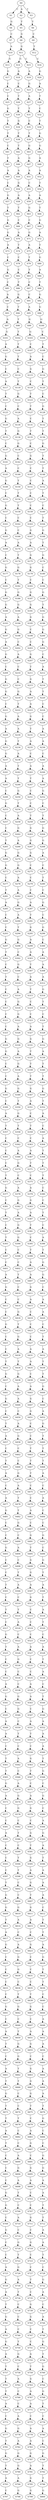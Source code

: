 strict digraph  {
	S0 -> S1 [ label = C ];
	S0 -> S2 [ label = A ];
	S0 -> S3 [ label = T ];
	S1 -> S4 [ label = G ];
	S2 -> S5 [ label = T ];
	S3 -> S6 [ label = T ];
	S4 -> S7 [ label = C ];
	S5 -> S8 [ label = G ];
	S6 -> S9 [ label = C ];
	S7 -> S10 [ label = A ];
	S8 -> S11 [ label = G ];
	S9 -> S12 [ label = T ];
	S10 -> S13 [ label = G ];
	S11 -> S14 [ label = G ];
	S11 -> S15 [ label = C ];
	S12 -> S16 [ label = C ];
	S13 -> S17 [ label = G ];
	S14 -> S18 [ label = A ];
	S15 -> S19 [ label = A ];
	S16 -> S20 [ label = G ];
	S17 -> S21 [ label = C ];
	S18 -> S22 [ label = C ];
	S19 -> S23 [ label = G ];
	S20 -> S24 [ label = A ];
	S21 -> S25 [ label = C ];
	S22 -> S26 [ label = T ];
	S23 -> S27 [ label = A ];
	S24 -> S28 [ label = T ];
	S25 -> S29 [ label = G ];
	S26 -> S30 [ label = T ];
	S27 -> S31 [ label = T ];
	S28 -> S32 [ label = C ];
	S29 -> S33 [ label = T ];
	S30 -> S34 [ label = G ];
	S31 -> S35 [ label = C ];
	S32 -> S36 [ label = T ];
	S33 -> S37 [ label = T ];
	S34 -> S38 [ label = T ];
	S35 -> S39 [ label = T ];
	S36 -> S40 [ label = G ];
	S37 -> S41 [ label = C ];
	S38 -> S42 [ label = T ];
	S39 -> S43 [ label = G ];
	S40 -> S44 [ label = G ];
	S41 -> S45 [ label = T ];
	S42 -> S46 [ label = A ];
	S43 -> S47 [ label = G ];
	S44 -> S48 [ label = A ];
	S45 -> S49 [ label = A ];
	S46 -> S50 [ label = A ];
	S47 -> S51 [ label = A ];
	S48 -> S52 [ label = A ];
	S49 -> S53 [ label = C ];
	S50 -> S54 [ label = G ];
	S51 -> S55 [ label = C ];
	S52 -> S56 [ label = T ];
	S53 -> S57 [ label = G ];
	S54 -> S58 [ label = A ];
	S55 -> S59 [ label = A ];
	S56 -> S60 [ label = A ];
	S57 -> S61 [ label = T ];
	S58 -> S62 [ label = T ];
	S59 -> S63 [ label = G ];
	S60 -> S64 [ label = T ];
	S61 -> S65 [ label = G ];
	S62 -> S66 [ label = C ];
	S63 -> S67 [ label = C ];
	S64 -> S68 [ label = G ];
	S65 -> S69 [ label = G ];
	S66 -> S70 [ label = A ];
	S67 -> S71 [ label = G ];
	S68 -> S72 [ label = A ];
	S69 -> S73 [ label = A ];
	S70 -> S74 [ label = T ];
	S71 -> S75 [ label = A ];
	S72 -> S76 [ label = T ];
	S73 -> S77 [ label = C ];
	S74 -> S78 [ label = C ];
	S75 -> S79 [ label = T ];
	S76 -> S80 [ label = G ];
	S77 -> S81 [ label = G ];
	S78 -> S82 [ label = C ];
	S79 -> S83 [ label = T ];
	S80 -> S84 [ label = A ];
	S81 -> S85 [ label = C ];
	S82 -> S86 [ label = T ];
	S83 -> S87 [ label = C ];
	S84 -> S88 [ label = T ];
	S85 -> S89 [ label = A ];
	S86 -> S90 [ label = G ];
	S87 -> S91 [ label = C ];
	S88 -> S92 [ label = G ];
	S89 -> S93 [ label = C ];
	S90 -> S94 [ label = T ];
	S91 -> S95 [ label = A ];
	S92 -> S96 [ label = G ];
	S93 -> S97 [ label = A ];
	S94 -> S98 [ label = T ];
	S95 -> S99 [ label = G ];
	S96 -> S100 [ label = G ];
	S97 -> S101 [ label = G ];
	S98 -> S102 [ label = T ];
	S99 -> S103 [ label = G ];
	S100 -> S104 [ label = C ];
	S101 -> S105 [ label = A ];
	S102 -> S106 [ label = T ];
	S103 -> S107 [ label = C ];
	S104 -> S108 [ label = T ];
	S105 -> S109 [ label = G ];
	S106 -> S110 [ label = T ];
	S107 -> S111 [ label = A ];
	S108 -> S112 [ label = C ];
	S109 -> S113 [ label = C ];
	S110 -> S114 [ label = C ];
	S111 -> S115 [ label = G ];
	S112 -> S116 [ label = G ];
	S113 -> S117 [ label = A ];
	S114 -> S118 [ label = T ];
	S115 -> S119 [ label = C ];
	S116 -> S120 [ label = T ];
	S117 -> S121 [ label = T ];
	S118 -> S122 [ label = G ];
	S119 -> S123 [ label = T ];
	S120 -> S124 [ label = C ];
	S121 -> S125 [ label = C ];
	S122 -> S126 [ label = C ];
	S123 -> S127 [ label = T ];
	S124 -> S128 [ label = G ];
	S125 -> S129 [ label = G ];
	S126 -> S130 [ label = A ];
	S127 -> S131 [ label = C ];
	S128 -> S132 [ label = T ];
	S129 -> S133 [ label = T ];
	S130 -> S134 [ label = G ];
	S131 -> S135 [ label = T ];
	S132 -> S136 [ label = T ];
	S133 -> S137 [ label = C ];
	S134 -> S138 [ label = G ];
	S135 -> S139 [ label = C ];
	S136 -> S140 [ label = G ];
	S137 -> S141 [ label = G ];
	S138 -> S142 [ label = C ];
	S139 -> S143 [ label = G ];
	S140 -> S144 [ label = T ];
	S141 -> S145 [ label = A ];
	S142 -> S146 [ label = C ];
	S143 -> S147 [ label = C ];
	S144 -> S148 [ label = T ];
	S145 -> S149 [ label = G ];
	S146 -> S150 [ label = T ];
	S147 -> S151 [ label = C ];
	S148 -> S152 [ label = A ];
	S149 -> S153 [ label = C ];
	S150 -> S154 [ label = T ];
	S151 -> S155 [ label = C ];
	S152 -> S156 [ label = T ];
	S153 -> S157 [ label = G ];
	S154 -> S158 [ label = T ];
	S155 -> S159 [ label = C ];
	S156 -> S160 [ label = C ];
	S157 -> S161 [ label = C ];
	S158 -> S162 [ label = C ];
	S159 -> S163 [ label = C ];
	S160 -> S164 [ label = T ];
	S161 -> S165 [ label = G ];
	S162 -> S166 [ label = C ];
	S163 -> S167 [ label = G ];
	S164 -> S168 [ label = G ];
	S165 -> S169 [ label = A ];
	S166 -> S170 [ label = A ];
	S167 -> S171 [ label = A ];
	S168 -> S172 [ label = T ];
	S169 -> S173 [ label = C ];
	S170 -> S174 [ label = T ];
	S171 -> S175 [ label = G ];
	S172 -> S176 [ label = G ];
	S173 -> S177 [ label = G ];
	S174 -> S178 [ label = G ];
	S175 -> S179 [ label = G ];
	S176 -> S180 [ label = C ];
	S177 -> S181 [ label = C ];
	S178 -> S182 [ label = T ];
	S179 -> S183 [ label = C ];
	S180 -> S184 [ label = C ];
	S181 -> S185 [ label = G ];
	S182 -> S186 [ label = G ];
	S183 -> S187 [ label = G ];
	S184 -> S188 [ label = G ];
	S185 -> S189 [ label = G ];
	S186 -> S190 [ label = G ];
	S187 -> S191 [ label = G ];
	S188 -> S192 [ label = T ];
	S189 -> S193 [ label = A ];
	S190 -> S194 [ label = A ];
	S191 -> S195 [ label = G ];
	S192 -> S196 [ label = G ];
	S193 -> S197 [ label = G ];
	S194 -> S198 [ label = G ];
	S195 -> S199 [ label = C ];
	S196 -> S200 [ label = G ];
	S197 -> S201 [ label = A ];
	S198 -> S202 [ label = C ];
	S199 -> S203 [ label = C ];
	S200 -> S204 [ label = G ];
	S201 -> S205 [ label = G ];
	S202 -> S206 [ label = A ];
	S203 -> S207 [ label = G ];
	S204 -> S208 [ label = C ];
	S205 -> S209 [ label = C ];
	S206 -> S210 [ label = C ];
	S207 -> S211 [ label = T ];
	S208 -> S212 [ label = A ];
	S209 -> S213 [ label = G ];
	S210 -> S214 [ label = C ];
	S211 -> S215 [ label = G ];
	S212 -> S216 [ label = T ];
	S213 -> S217 [ label = G ];
	S214 -> S218 [ label = G ];
	S215 -> S219 [ label = A ];
	S216 -> S220 [ label = T ];
	S217 -> S221 [ label = C ];
	S218 -> S222 [ label = T ];
	S219 -> S223 [ label = A ];
	S220 -> S224 [ label = C ];
	S221 -> S225 [ label = G ];
	S222 -> S226 [ label = A ];
	S223 -> S227 [ label = G ];
	S224 -> S228 [ label = C ];
	S225 -> S229 [ label = A ];
	S226 -> S230 [ label = A ];
	S227 -> S231 [ label = T ];
	S228 -> S232 [ label = A ];
	S229 -> S233 [ label = G ];
	S230 -> S234 [ label = T ];
	S231 -> S235 [ label = A ];
	S232 -> S236 [ label = A ];
	S233 -> S237 [ label = G ];
	S234 -> S238 [ label = A ];
	S235 -> S239 [ label = C ];
	S236 -> S240 [ label = C ];
	S237 -> S241 [ label = A ];
	S238 -> S242 [ label = T ];
	S239 -> S243 [ label = A ];
	S240 -> S244 [ label = A ];
	S241 -> S245 [ label = A ];
	S242 -> S246 [ label = T ];
	S243 -> S247 [ label = T ];
	S244 -> S248 [ label = A ];
	S245 -> S249 [ label = C ];
	S246 -> S250 [ label = G ];
	S247 -> S251 [ label = C ];
	S248 -> S252 [ label = G ];
	S249 -> S253 [ label = G ];
	S250 -> S254 [ label = T ];
	S251 -> S255 [ label = C ];
	S252 -> S256 [ label = C ];
	S253 -> S257 [ label = C ];
	S254 -> S258 [ label = A ];
	S255 -> S259 [ label = T ];
	S256 -> S260 [ label = T ];
	S257 -> S261 [ label = C ];
	S258 -> S262 [ label = G ];
	S259 -> S263 [ label = G ];
	S260 -> S264 [ label = G ];
	S261 -> S265 [ label = T ];
	S262 -> S266 [ label = A ];
	S263 -> S267 [ label = G ];
	S264 -> S268 [ label = G ];
	S265 -> S269 [ label = G ];
	S266 -> S270 [ label = G ];
	S267 -> S271 [ label = G ];
	S268 -> S272 [ label = A ];
	S269 -> S273 [ label = G ];
	S270 -> S274 [ label = G ];
	S271 -> S275 [ label = C ];
	S272 -> S276 [ label = C ];
	S273 -> S277 [ label = C ];
	S274 -> S278 [ label = A ];
	S275 -> S279 [ label = C ];
	S276 -> S280 [ label = T ];
	S277 -> S281 [ label = T ];
	S278 -> S282 [ label = A ];
	S279 -> S283 [ label = C ];
	S280 -> S284 [ label = C ];
	S281 -> S285 [ label = A ];
	S282 -> S286 [ label = G ];
	S283 -> S287 [ label = A ];
	S284 -> S288 [ label = G ];
	S285 -> S289 [ label = C ];
	S286 -> S290 [ label = A ];
	S287 -> S291 [ label = T ];
	S288 -> S292 [ label = C ];
	S289 -> S293 [ label = C ];
	S290 -> S294 [ label = T ];
	S291 -> S295 [ label = G ];
	S292 -> S296 [ label = G ];
	S293 -> S297 [ label = G ];
	S294 -> S298 [ label = G ];
	S295 -> S299 [ label = A ];
	S296 -> S300 [ label = C ];
	S297 -> S301 [ label = T ];
	S298 -> S302 [ label = C ];
	S299 -> S303 [ label = A ];
	S300 -> S304 [ label = A ];
	S301 -> S305 [ label = C ];
	S302 -> S306 [ label = G ];
	S303 -> S307 [ label = T ];
	S304 -> S308 [ label = A ];
	S305 -> S309 [ label = T ];
	S306 -> S310 [ label = C ];
	S307 -> S311 [ label = A ];
	S308 -> S312 [ label = A ];
	S309 -> S313 [ label = C ];
	S310 -> S314 [ label = A ];
	S311 -> S315 [ label = T ];
	S312 -> S316 [ label = G ];
	S313 -> S317 [ label = C ];
	S314 -> S318 [ label = G ];
	S315 -> S319 [ label = C ];
	S316 -> S320 [ label = T ];
	S317 -> S321 [ label = C ];
	S318 -> S322 [ label = G ];
	S319 -> S323 [ label = C ];
	S320 -> S324 [ label = C ];
	S321 -> S325 [ label = C ];
	S322 -> S326 [ label = A ];
	S323 -> S327 [ label = A ];
	S324 -> S328 [ label = T ];
	S325 -> S329 [ label = G ];
	S326 -> S330 [ label = G ];
	S327 -> S331 [ label = G ];
	S328 -> S332 [ label = G ];
	S329 -> S333 [ label = G ];
	S330 -> S334 [ label = A ];
	S331 -> S335 [ label = T ];
	S332 -> S336 [ label = A ];
	S333 -> S337 [ label = C ];
	S334 -> S338 [ label = G ];
	S335 -> S339 [ label = T ];
	S336 -> S340 [ label = T ];
	S337 -> S341 [ label = C ];
	S338 -> S342 [ label = A ];
	S339 -> S343 [ label = T ];
	S340 -> S344 [ label = T ];
	S341 -> S345 [ label = G ];
	S342 -> S346 [ label = G ];
	S343 -> S347 [ label = G ];
	S344 -> S348 [ label = G ];
	S345 -> S349 [ label = C ];
	S346 -> S350 [ label = T ];
	S347 -> S351 [ label = A ];
	S348 -> S352 [ label = T ];
	S349 -> S353 [ label = A ];
	S350 -> S354 [ label = G ];
	S351 -> S355 [ label = C ];
	S352 -> S356 [ label = A ];
	S353 -> S357 [ label = T ];
	S354 -> S358 [ label = T ];
	S355 -> S359 [ label = T ];
	S356 -> S360 [ label = C ];
	S357 -> S361 [ label = C ];
	S358 -> S362 [ label = C ];
	S359 -> S363 [ label = C ];
	S360 -> S364 [ label = A ];
	S361 -> S365 [ label = C ];
	S362 -> S366 [ label = A ];
	S363 -> S367 [ label = A ];
	S364 -> S368 [ label = T ];
	S365 -> S369 [ label = C ];
	S366 -> S370 [ label = G ];
	S367 -> S371 [ label = T ];
	S368 -> S372 [ label = T ];
	S369 -> S373 [ label = T ];
	S370 -> S374 [ label = C ];
	S371 -> S375 [ label = C ];
	S372 -> S376 [ label = T ];
	S373 -> S377 [ label = G ];
	S374 -> S378 [ label = A ];
	S375 -> S379 [ label = A ];
	S376 -> S380 [ label = C ];
	S377 -> S381 [ label = C ];
	S378 -> S382 [ label = G ];
	S379 -> S383 [ label = G ];
	S380 -> S384 [ label = C ];
	S381 -> S385 [ label = T ];
	S382 -> S386 [ label = A ];
	S383 -> S387 [ label = A ];
	S384 -> S388 [ label = T ];
	S385 -> S389 [ label = C ];
	S386 -> S390 [ label = G ];
	S387 -> S391 [ label = T ];
	S388 -> S392 [ label = C ];
	S389 -> S393 [ label = T ];
	S390 -> S394 [ label = G ];
	S391 -> S395 [ label = C ];
	S392 -> S396 [ label = A ];
	S393 -> S397 [ label = C ];
	S394 -> S398 [ label = C ];
	S395 -> S399 [ label = T ];
	S396 -> S400 [ label = T ];
	S397 -> S401 [ label = C ];
	S398 -> S402 [ label = C ];
	S399 -> S403 [ label = A ];
	S400 -> S404 [ label = G ];
	S401 -> S405 [ label = A ];
	S402 -> S406 [ label = T ];
	S403 -> S407 [ label = A ];
	S404 -> S408 [ label = G ];
	S405 -> S409 [ label = G ];
	S406 -> S410 [ label = C ];
	S407 -> S411 [ label = G ];
	S408 -> S412 [ label = C ];
	S409 -> S413 [ label = C ];
	S410 -> S414 [ label = C ];
	S411 -> S415 [ label = A ];
	S412 -> S416 [ label = A ];
	S413 -> S417 [ label = C ];
	S414 -> S418 [ label = G ];
	S415 -> S419 [ label = C ];
	S416 -> S420 [ label = A ];
	S417 -> S421 [ label = G ];
	S418 -> S422 [ label = T ];
	S419 -> S423 [ label = C ];
	S420 -> S424 [ label = C ];
	S421 -> S425 [ label = C ];
	S422 -> S426 [ label = G ];
	S423 -> S427 [ label = C ];
	S424 -> S428 [ label = T ];
	S425 -> S429 [ label = C ];
	S426 -> S430 [ label = A ];
	S427 -> S431 [ label = A ];
	S428 -> S432 [ label = A ];
	S429 -> S433 [ label = T ];
	S430 -> S434 [ label = T ];
	S431 -> S435 [ label = A ];
	S432 -> S436 [ label = T ];
	S433 -> S437 [ label = G ];
	S434 -> S438 [ label = G ];
	S435 -> S439 [ label = C ];
	S436 -> S440 [ label = T ];
	S437 -> S441 [ label = C ];
	S438 -> S442 [ label = A ];
	S439 -> S443 [ label = A ];
	S440 -> S444 [ label = G ];
	S441 -> S445 [ label = G ];
	S442 -> S446 [ label = A ];
	S443 -> S447 [ label = G ];
	S444 -> S448 [ label = C ];
	S445 -> S449 [ label = C ];
	S446 -> S450 [ label = C ];
	S447 -> S451 [ label = G ];
	S448 -> S452 [ label = A ];
	S449 -> S453 [ label = T ];
	S450 -> S454 [ label = A ];
	S451 -> S455 [ label = C ];
	S452 -> S456 [ label = G ];
	S453 -> S457 [ label = A ];
	S454 -> S458 [ label = G ];
	S455 -> S459 [ label = C ];
	S456 -> S460 [ label = T ];
	S457 -> S461 [ label = C ];
	S458 -> S462 [ label = C ];
	S459 -> S463 [ label = T ];
	S460 -> S464 [ label = T ];
	S461 -> S465 [ label = T ];
	S462 -> S466 [ label = C ];
	S463 -> S467 [ label = T ];
	S464 -> S468 [ label = T ];
	S465 -> S469 [ label = A ];
	S466 -> S470 [ label = G ];
	S467 -> S471 [ label = T ];
	S468 -> S472 [ label = A ];
	S469 -> S473 [ label = C ];
	S470 -> S474 [ label = A ];
	S471 -> S475 [ label = C ];
	S472 -> S476 [ label = C ];
	S473 -> S477 [ label = A ];
	S474 -> S478 [ label = T ];
	S475 -> S479 [ label = C ];
	S476 -> S480 [ label = A ];
	S477 -> S481 [ label = G ];
	S478 -> S482 [ label = T ];
	S479 -> S483 [ label = A ];
	S480 -> S484 [ label = C ];
	S481 -> S485 [ label = C ];
	S482 -> S486 [ label = G ];
	S483 -> S487 [ label = C ];
	S484 -> S488 [ label = C ];
	S485 -> S489 [ label = C ];
	S486 -> S490 [ label = C ];
	S487 -> S491 [ label = G ];
	S488 -> S492 [ label = G ];
	S489 -> S493 [ label = G ];
	S490 -> S494 [ label = A ];
	S491 -> S495 [ label = T ];
	S492 -> S496 [ label = C ];
	S493 -> S497 [ label = C ];
	S494 -> S498 [ label = C ];
	S495 -> S499 [ label = G ];
	S496 -> S500 [ label = G ];
	S497 -> S501 [ label = C ];
	S498 -> S502 [ label = T ];
	S499 -> S503 [ label = G ];
	S500 -> S504 [ label = T ];
	S501 -> S505 [ label = T ];
	S502 -> S506 [ label = A ];
	S503 -> S507 [ label = A ];
	S504 -> S508 [ label = A ];
	S505 -> S509 [ label = C ];
	S506 -> S510 [ label = C ];
	S507 -> S511 [ label = G ];
	S508 -> S512 [ label = T ];
	S509 -> S513 [ label = T ];
	S510 -> S514 [ label = T ];
	S511 -> S515 [ label = C ];
	S512 -> S516 [ label = A ];
	S513 -> S517 [ label = C ];
	S514 -> S518 [ label = A ];
	S515 -> S519 [ label = C ];
	S516 -> S520 [ label = T ];
	S517 -> S521 [ label = G ];
	S518 -> S522 [ label = C ];
	S519 -> S523 [ label = C ];
	S520 -> S524 [ label = C ];
	S521 -> S525 [ label = T ];
	S522 -> S526 [ label = A ];
	S523 -> S527 [ label = A ];
	S524 -> S528 [ label = A ];
	S525 -> S529 [ label = C ];
	S526 -> S530 [ label = G ];
	S527 -> S531 [ label = C ];
	S528 -> S532 [ label = T ];
	S529 -> S533 [ label = C ];
	S530 -> S534 [ label = C ];
	S531 -> S535 [ label = C ];
	S532 -> S536 [ label = A ];
	S533 -> S537 [ label = A ];
	S534 -> S538 [ label = C ];
	S535 -> S539 [ label = A ];
	S536 -> S540 [ label = C ];
	S537 -> S541 [ label = G ];
	S538 -> S542 [ label = G ];
	S539 -> S543 [ label = A ];
	S540 -> S544 [ label = T ];
	S541 -> S545 [ label = C ];
	S542 -> S546 [ label = G ];
	S543 -> S547 [ label = C ];
	S544 -> S548 [ label = G ];
	S545 -> S549 [ label = A ];
	S546 -> S550 [ label = C ];
	S547 -> S551 [ label = A ];
	S548 -> S552 [ label = A ];
	S549 -> S553 [ label = A ];
	S550 -> S554 [ label = T ];
	S551 -> S555 [ label = T ];
	S552 -> S556 [ label = A ];
	S553 -> S557 [ label = C ];
	S554 -> S558 [ label = C ];
	S555 -> S559 [ label = C ];
	S556 -> S560 [ label = A ];
	S557 -> S561 [ label = T ];
	S558 -> S562 [ label = A ];
	S559 -> S563 [ label = G ];
	S560 -> S564 [ label = T ];
	S561 -> S565 [ label = T ];
	S562 -> S566 [ label = C ];
	S563 -> S567 [ label = T ];
	S564 -> S568 [ label = G ];
	S565 -> S569 [ label = G ];
	S566 -> S570 [ label = A ];
	S567 -> S571 [ label = C ];
	S568 -> S572 [ label = C ];
	S569 -> S573 [ label = A ];
	S570 -> S574 [ label = G ];
	S571 -> S575 [ label = A ];
	S572 -> S576 [ label = G ];
	S573 -> S577 [ label = C ];
	S574 -> S578 [ label = G ];
	S575 -> S579 [ label = G ];
	S576 -> S580 [ label = C ];
	S577 -> S581 [ label = C ];
	S578 -> S582 [ label = C ];
	S579 -> S583 [ label = C ];
	S580 -> S584 [ label = A ];
	S581 -> S585 [ label = A ];
	S582 -> S586 [ label = T ];
	S583 -> S587 [ label = G ];
	S584 -> S588 [ label = G ];
	S585 -> S589 [ label = C ];
	S586 -> S590 [ label = C ];
	S587 -> S591 [ label = T ];
	S588 -> S592 [ label = A ];
	S589 -> S593 [ label = C ];
	S590 -> S594 [ label = T ];
	S591 -> S595 [ label = G ];
	S592 -> S596 [ label = T ];
	S593 -> S597 [ label = C ];
	S594 -> S598 [ label = T ];
	S595 -> S599 [ label = A ];
	S596 -> S600 [ label = A ];
	S597 -> S601 [ label = T ];
	S598 -> S602 [ label = C ];
	S599 -> S603 [ label = G ];
	S600 -> S604 [ label = A ];
	S601 -> S605 [ label = G ];
	S602 -> S606 [ label = C ];
	S603 -> S607 [ label = T ];
	S604 -> S608 [ label = A ];
	S605 -> S609 [ label = G ];
	S606 -> S610 [ label = G ];
	S607 -> S611 [ label = G ];
	S608 -> S612 [ label = C ];
	S609 -> S613 [ label = T ];
	S610 -> S614 [ label = A ];
	S611 -> S615 [ label = A ];
	S612 -> S616 [ label = T ];
	S613 -> S617 [ label = A ];
	S614 -> S618 [ label = C ];
	S615 -> S619 [ label = C ];
	S616 -> S620 [ label = T ];
	S617 -> S621 [ label = G ];
	S618 -> S622 [ label = A ];
	S619 -> S623 [ label = G ];
	S620 -> S624 [ label = A ];
	S621 -> S625 [ label = C ];
	S622 -> S626 [ label = G ];
	S623 -> S627 [ label = C ];
	S624 -> S628 [ label = G ];
	S625 -> S629 [ label = C ];
	S626 -> S630 [ label = G ];
	S627 -> S631 [ label = C ];
	S628 -> S632 [ label = T ];
	S629 -> S633 [ label = C ];
	S630 -> S634 [ label = C ];
	S631 -> S635 [ label = C ];
	S632 -> S636 [ label = T ];
	S633 -> S637 [ label = C ];
	S634 -> S638 [ label = T ];
	S635 -> S639 [ label = T ];
	S636 -> S640 [ label = C ];
	S637 -> S641 [ label = G ];
	S638 -> S642 [ label = G ];
	S639 -> S643 [ label = G ];
	S640 -> S644 [ label = C ];
	S641 -> S645 [ label = C ];
	S642 -> S646 [ label = C ];
	S643 -> S647 [ label = C ];
	S644 -> S648 [ label = A ];
	S645 -> S649 [ label = A ];
	S646 -> S650 [ label = T ];
	S647 -> S651 [ label = A ];
	S648 -> S652 [ label = A ];
	S649 -> S653 [ label = T ];
	S650 -> S654 [ label = G ];
	S651 -> S655 [ label = G ];
	S652 -> S656 [ label = A ];
	S653 -> S657 [ label = C ];
	S654 -> S658 [ label = G ];
	S655 -> S659 [ label = C ];
	S656 -> S660 [ label = C ];
	S657 -> S661 [ label = A ];
	S658 -> S662 [ label = T ];
	S659 -> S663 [ label = G ];
	S660 -> S664 [ label = A ];
	S661 -> S665 [ label = T ];
	S662 -> S666 [ label = T ];
	S663 -> S667 [ label = G ];
	S664 -> S668 [ label = A ];
	S665 -> S669 [ label = G ];
	S666 -> S670 [ label = C ];
	S667 -> S671 [ label = G ];
	S668 -> S672 [ label = A ];
	S669 -> S673 [ label = T ];
	S670 -> S674 [ label = C ];
	S671 -> S675 [ label = T ];
	S672 -> S676 [ label = T ];
	S673 -> S677 [ label = T ];
	S674 -> S678 [ label = T ];
	S675 -> S679 [ label = C ];
	S676 -> S680 [ label = G ];
	S677 -> S681 [ label = A ];
	S678 -> S682 [ label = C ];
	S679 -> S683 [ label = A ];
	S680 -> S684 [ label = C ];
	S681 -> S685 [ label = T ];
	S682 -> S686 [ label = C ];
	S683 -> S687 [ label = G ];
	S684 -> S688 [ label = C ];
	S685 -> S689 [ label = C ];
	S686 -> S690 [ label = A ];
	S687 -> S691 [ label = C ];
	S688 -> S692 [ label = G ];
	S689 -> S693 [ label = C ];
	S690 -> S694 [ label = G ];
	S691 -> S695 [ label = G ];
	S692 -> S696 [ label = G ];
	S693 -> S697 [ label = C ];
	S694 -> S698 [ label = A ];
	S695 -> S699 [ label = A ];
	S696 -> S700 [ label = A ];
	S697 -> S701 [ label = G ];
	S698 -> S702 [ label = T ];
	S699 -> S703 [ label = C ];
	S700 -> S704 [ label = A ];
	S701 -> S705 [ label = G ];
	S702 -> S706 [ label = C ];
	S703 -> S707 [ label = C ];
	S704 -> S708 [ label = T ];
	S705 -> S709 [ label = C ];
	S706 -> S710 [ label = A ];
	S707 -> S711 [ label = G ];
	S708 -> S712 [ label = T ];
	S709 -> S713 [ label = G ];
	S710 -> S714 [ label = C ];
	S711 -> S715 [ label = C ];
	S712 -> S716 [ label = A ];
	S713 -> S717 [ label = C ];
	S714 -> S718 [ label = G ];
	S715 -> S719 [ label = G ];
	S716 -> S720 [ label = A ];
	S717 -> S721 [ label = C ];
	S718 -> S722 [ label = T ];
	S719 -> S723 [ label = C ];
	S720 -> S724 [ label = T ];
	S721 -> S725 [ label = A ];
	S722 -> S726 [ label = G ];
	S723 -> S727 [ label = C ];
	S724 -> S728 [ label = C ];
	S725 -> S729 [ label = G ];
	S726 -> S730 [ label = A ];
	S727 -> S731 [ label = T ];
	S728 -> S732 [ label = G ];
	S729 -> S733 [ label = A ];
	S730 -> S734 [ label = T ];
	S731 -> S735 [ label = C ];
	S732 -> S736 [ label = A ];
	S733 -> S737 [ label = T ];
	S734 -> S738 [ label = C ];
	S735 -> S739 [ label = G ];
	S736 -> S740 [ label = C ];
	S737 -> S741 [ label = G ];
	S738 -> S742 [ label = C ];
	S739 -> S743 [ label = G ];
	S740 -> S744 [ label = A ];
	S741 -> S745 [ label = A ];
	S742 -> S746 [ label = C ];
	S743 -> S747 [ label = C ];
	S744 -> S748 [ label = T ];
	S745 -> S749 [ label = G ];
	S746 -> S750 [ label = T ];
	S747 -> S751 [ label = C ];
	S748 -> S752 [ label = G ];
	S749 -> S753 [ label = A ];
	S750 -> S754 [ label = G ];
	S751 -> S755 [ label = A ];
	S752 -> S756 [ label = T ];
	S753 -> S757 [ label = T ];
	S754 -> S758 [ label = C ];
	S755 -> S759 [ label = T ];
	S756 -> S760 [ label = G ];
	S757 -> S761 [ label = T ];
	S758 -> S762 [ label = A ];
	S759 -> S763 [ label = G ];
	S760 -> S764 [ label = C ];
	S761 -> S765 [ label = T ];
	S762 -> S766 [ label = C ];
	S763 -> S767 [ label = A ];
	S764 -> S768 [ label = G ];
	S765 -> S769 [ label = A ];
	S766 -> S770 [ label = C ];
	S767 -> S771 [ label = A ];
	S768 -> S772 [ label = T ];
	S769 -> S773 [ label = C ];
	S770 -> S774 [ label = A ];
	S771 -> S775 [ label = C ];
	S772 -> S776 [ label = C ];
	S773 -> S777 [ label = G ];
	S774 -> S778 [ label = G ];
	S775 -> S779 [ label = A ];
	S776 -> S780 [ label = A ];
	S777 -> S781 [ label = T ];
	S778 -> S782 [ label = A ];
	S779 -> S783 [ label = A ];
	S780 -> S784 [ label = C ];
	S781 -> S785 [ label = G ];
	S782 -> S786 [ label = G ];
	S783 -> S787 [ label = G ];
	S784 -> S788 [ label = G ];
	S785 -> S789 [ label = T ];
	S786 -> S790 [ label = G ];
	S787 -> S791 [ label = A ];
	S788 -> S792 [ label = T ];
	S789 -> S793 [ label = A ];
	S790 -> S794 [ label = A ];
	S791 -> S795 [ label = G ];
	S792 -> S796 [ label = T ];
	S793 -> S797 [ label = C ];
	S794 -> S798 [ label = G ];
	S795 -> S799 [ label = G ];
	S796 -> S800 [ label = G ];
}
